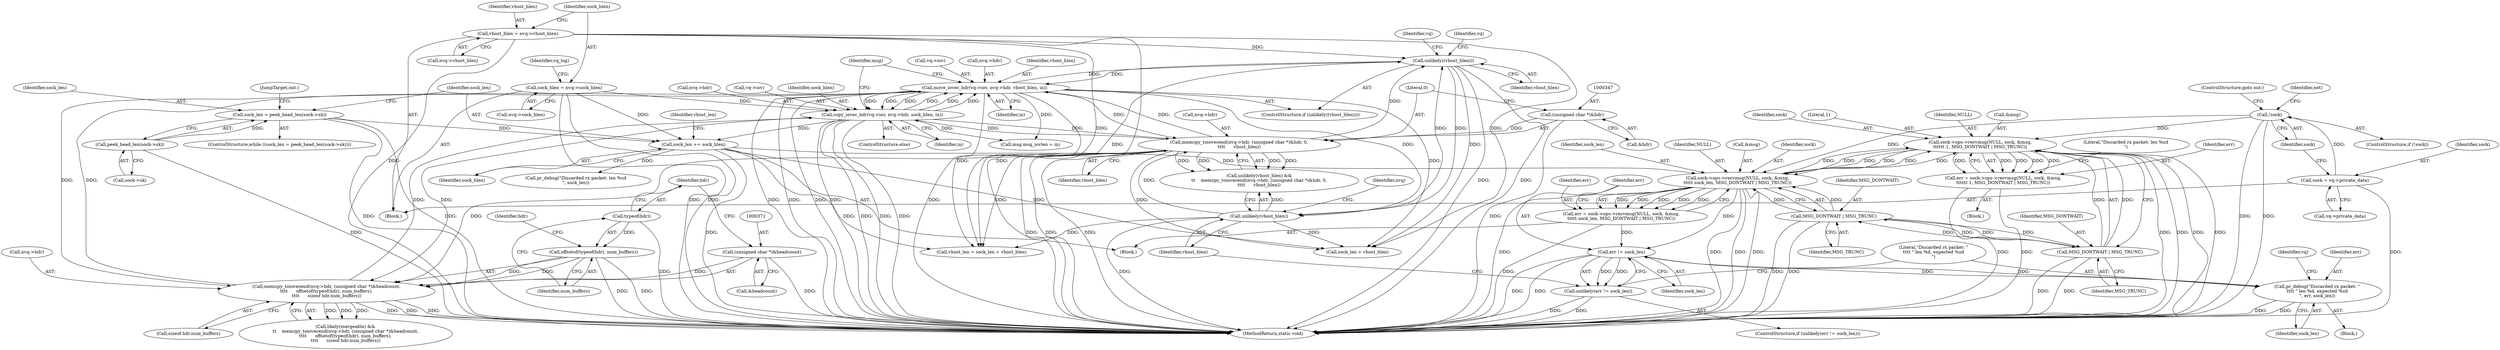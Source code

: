 digraph "0_linux_d8316f3991d207fe32881a9ac20241be8fa2bad0_0@API" {
"1000252" [label="(Call,sock->ops->recvmsg(NULL, sock, &msg,\n\t\t\t\t\t\t 1, MSG_DONTWAIT | MSG_TRUNC))"];
"1000315" [label="(Call,sock->ops->recvmsg(NULL, sock, &msg,\n\t\t\t\t\t sock_len, MSG_DONTWAIT | MSG_TRUNC))"];
"1000252" [label="(Call,sock->ops->recvmsg(NULL, sock, &msg,\n\t\t\t\t\t\t 1, MSG_DONTWAIT | MSG_TRUNC))"];
"1000158" [label="(Call,!sock)"];
"1000152" [label="(Call,sock = vq->private_data)"];
"1000258" [label="(Call,MSG_DONTWAIT | MSG_TRUNC)"];
"1000321" [label="(Call,MSG_DONTWAIT | MSG_TRUNC)"];
"1000207" [label="(Call,sock_len += sock_hlen)"];
"1000299" [label="(Call,copy_iovec_hdr(vq->iov, nvq->hdr, sock_hlen, in))"];
"1000289" [label="(Call,move_iovec_hdr(vq->iov, nvq->hdr, vhost_hlen, in))"];
"1000342" [label="(Call,memcpy_toiovecend(nvq->hdr, (unsigned char *)&hdr, 0,\n\t\t\t\t      vhost_hlen))"];
"1000346" [label="(Call,(unsigned char *)&hdr)"];
"1000340" [label="(Call,unlikely(vhost_hlen))"];
"1000287" [label="(Call,unlikely((vhost_hlen)))"];
"1000167" [label="(Call,vhost_hlen = nvq->vhost_hlen)"];
"1000366" [label="(Call,memcpy_toiovecend(nvq->hdr, (unsigned char *)&headcount,\n\t\t\t\t      offsetof(typeof(hdr), num_buffers),\n\t\t\t\t      sizeof hdr.num_buffers))"];
"1000370" [label="(Call,(unsigned char *)&headcount)"];
"1000374" [label="(Call,offsetof(typeof(hdr), num_buffers))"];
"1000375" [label="(Call,typeof(hdr))"];
"1000172" [label="(Call,sock_hlen = nvq->sock_hlen)"];
"1000200" [label="(Call,sock_len = peek_head_len(sock->sk))"];
"1000202" [label="(Call,peek_head_len(sock->sk))"];
"1000250" [label="(Call,err = sock->ops->recvmsg(NULL, sock, &msg,\n\t\t\t\t\t\t 1, MSG_DONTWAIT | MSG_TRUNC))"];
"1000313" [label="(Call,err = sock->ops->recvmsg(NULL, sock, &msg,\n\t\t\t\t\t sock_len, MSG_DONTWAIT | MSG_TRUNC))"];
"1000326" [label="(Call,err != sock_len)"];
"1000325" [label="(Call,unlikely(err != sock_len))"];
"1000330" [label="(Call,pr_debug(\"Discarded rx packet: \"\n\t\t\t\t \" len %d, expected %zd\n\", err, sock_len))"];
"1000340" [label="(Call,unlikely(vhost_hlen))"];
"1000172" [label="(Call,sock_hlen = nvq->sock_hlen)"];
"1000113" [label="(Block,)"];
"1000178" [label="(Identifier,vq_log)"];
"1000251" [label="(Identifier,err)"];
"1000314" [label="(Identifier,err)"];
"1000351" [label="(Identifier,vhost_hlen)"];
"1000378" [label="(Call,sizeof hdr.num_buffers)"];
"1000423" [label="(JumpTarget,out:)"];
"1000260" [label="(Identifier,MSG_TRUNC)"];
"1000212" [label="(Call,sock_len + vhost_hlen)"];
"1000253" [label="(Identifier,NULL)"];
"1000321" [label="(Call,MSG_DONTWAIT | MSG_TRUNC)"];
"1000262" [label="(Literal,\"Discarded rx packet: len %zd\n\")"];
"1000377" [label="(Identifier,num_buffers)"];
"1000154" [label="(Call,vq->private_data)"];
"1000320" [label="(Identifier,sock_len)"];
"1000152" [label="(Call,sock = vq->private_data)"];
"1000316" [label="(Identifier,NULL)"];
"1000367" [label="(Call,nvq->hdr)"];
"1000331" [label="(Literal,\"Discarded rx packet: \"\n\t\t\t\t \" len %d, expected %zd\n\")"];
"1000207" [label="(Call,sock_len += sock_hlen)"];
"1000289" [label="(Call,move_iovec_hdr(vq->iov, nvq->hdr, vhost_hlen, in))"];
"1000342" [label="(Call,memcpy_toiovecend(nvq->hdr, (unsigned char *)&hdr, 0,\n\t\t\t\t      vhost_hlen))"];
"1000313" [label="(Call,err = sock->ops->recvmsg(NULL, sock, &msg,\n\t\t\t\t\t sock_len, MSG_DONTWAIT | MSG_TRUNC))"];
"1000372" [label="(Call,&headcount)"];
"1000326" [label="(Call,err != sock_len)"];
"1000168" [label="(Identifier,vhost_hlen)"];
"1000429" [label="(MethodReturn,static void)"];
"1000375" [label="(Call,typeof(hdr))"];
"1000286" [label="(ControlStructure,if (unlikely((vhost_hlen))))"];
"1000315" [label="(Call,sock->ops->recvmsg(NULL, sock, &msg,\n\t\t\t\t\t sock_len, MSG_DONTWAIT | MSG_TRUNC))"];
"1000370" [label="(Call,(unsigned char *)&headcount)"];
"1000374" [label="(Call,offsetof(typeof(hdr), num_buffers))"];
"1000250" [label="(Call,err = sock->ops->recvmsg(NULL, sock, &msg,\n\t\t\t\t\t\t 1, MSG_DONTWAIT | MSG_TRUNC))"];
"1000203" [label="(Call,sock->sk)"];
"1000297" [label="(Identifier,in)"];
"1000350" [label="(Literal,0)"];
"1000328" [label="(Identifier,sock_len)"];
"1000327" [label="(Identifier,err)"];
"1000332" [label="(Identifier,err)"];
"1000333" [label="(Identifier,sock_len)"];
"1000206" [label="(Block,)"];
"1000318" [label="(Call,&msg)"];
"1000153" [label="(Identifier,sock)"];
"1000343" [label="(Call,nvq->hdr)"];
"1000158" [label="(Call,!sock)"];
"1000363" [label="(Call,likely(mergeable) &&\n\t\t    memcpy_toiovecend(nvq->hdr, (unsigned char *)&headcount,\n\t\t\t\t      offsetof(typeof(hdr), num_buffers),\n\t\t\t\t      sizeof hdr.num_buffers))"];
"1000335" [label="(Identifier,vq)"];
"1000380" [label="(Identifier,hdr)"];
"1000164" [label="(Identifier,net)"];
"1000324" [label="(ControlStructure,if (unlikely(err != sock_len)))"];
"1000325" [label="(Call,unlikely(err != sock_len))"];
"1000308" [label="(Call,msg.msg_iovlen = in)"];
"1000376" [label="(Identifier,hdr)"];
"1000209" [label="(Identifier,sock_hlen)"];
"1000200" [label="(Call,sock_len = peek_head_len(sock->sk))"];
"1000261" [label="(Call,pr_debug(\"Discarded rx packet: len %zd\n\", sock_len))"];
"1000307" [label="(Identifier,in)"];
"1000244" [label="(Block,)"];
"1000348" [label="(Call,&hdr)"];
"1000341" [label="(Identifier,vhost_hlen)"];
"1000300" [label="(Call,vq->iov)"];
"1000339" [label="(Call,unlikely(vhost_hlen) &&\n\t\t    memcpy_toiovecend(nvq->hdr, (unsigned char *)&hdr, 0,\n\t\t\t\t      vhost_hlen))"];
"1000293" [label="(Call,nvq->hdr)"];
"1000258" [label="(Call,MSG_DONTWAIT | MSG_TRUNC)"];
"1000306" [label="(Identifier,sock_hlen)"];
"1000160" [label="(ControlStructure,goto out;)"];
"1000301" [label="(Identifier,vq)"];
"1000346" [label="(Call,(unsigned char *)&hdr)"];
"1000208" [label="(Identifier,sock_len)"];
"1000322" [label="(Identifier,MSG_DONTWAIT)"];
"1000330" [label="(Call,pr_debug(\"Discarded rx packet: \"\n\t\t\t\t \" len %d, expected %zd\n\", err, sock_len))"];
"1000157" [label="(ControlStructure,if (!sock))"];
"1000211" [label="(Identifier,vhost_len)"];
"1000329" [label="(Block,)"];
"1000296" [label="(Identifier,vhost_hlen)"];
"1000317" [label="(Identifier,sock)"];
"1000255" [label="(Call,&msg)"];
"1000290" [label="(Call,vq->iov)"];
"1000201" [label="(Identifier,sock_len)"];
"1000291" [label="(Identifier,vq)"];
"1000299" [label="(Call,copy_iovec_hdr(vq->iov, nvq->hdr, sock_hlen, in))"];
"1000298" [label="(ControlStructure,else)"];
"1000310" [label="(Identifier,msg)"];
"1000303" [label="(Call,nvq->hdr)"];
"1000202" [label="(Call,peek_head_len(sock->sk))"];
"1000169" [label="(Call,nvq->vhost_hlen)"];
"1000259" [label="(Identifier,MSG_DONTWAIT)"];
"1000199" [label="(ControlStructure,while ((sock_len = peek_head_len(sock->sk))))"];
"1000323" [label="(Identifier,MSG_TRUNC)"];
"1000174" [label="(Call,nvq->sock_hlen)"];
"1000210" [label="(Call,vhost_len = sock_len + vhost_hlen)"];
"1000159" [label="(Identifier,sock)"];
"1000344" [label="(Identifier,nvq)"];
"1000252" [label="(Call,sock->ops->recvmsg(NULL, sock, &msg,\n\t\t\t\t\t\t 1, MSG_DONTWAIT | MSG_TRUNC))"];
"1000366" [label="(Call,memcpy_toiovecend(nvq->hdr, (unsigned char *)&headcount,\n\t\t\t\t      offsetof(typeof(hdr), num_buffers),\n\t\t\t\t      sizeof hdr.num_buffers))"];
"1000254" [label="(Identifier,sock)"];
"1000257" [label="(Literal,1)"];
"1000287" [label="(Call,unlikely((vhost_hlen)))"];
"1000173" [label="(Identifier,sock_hlen)"];
"1000167" [label="(Call,vhost_hlen = nvq->vhost_hlen)"];
"1000288" [label="(Identifier,vhost_hlen)"];
"1000252" -> "1000250"  [label="AST: "];
"1000252" -> "1000258"  [label="CFG: "];
"1000253" -> "1000252"  [label="AST: "];
"1000254" -> "1000252"  [label="AST: "];
"1000255" -> "1000252"  [label="AST: "];
"1000257" -> "1000252"  [label="AST: "];
"1000258" -> "1000252"  [label="AST: "];
"1000250" -> "1000252"  [label="CFG: "];
"1000252" -> "1000429"  [label="DDG: "];
"1000252" -> "1000429"  [label="DDG: "];
"1000252" -> "1000429"  [label="DDG: "];
"1000252" -> "1000429"  [label="DDG: "];
"1000252" -> "1000250"  [label="DDG: "];
"1000252" -> "1000250"  [label="DDG: "];
"1000252" -> "1000250"  [label="DDG: "];
"1000252" -> "1000250"  [label="DDG: "];
"1000252" -> "1000250"  [label="DDG: "];
"1000315" -> "1000252"  [label="DDG: "];
"1000315" -> "1000252"  [label="DDG: "];
"1000315" -> "1000252"  [label="DDG: "];
"1000158" -> "1000252"  [label="DDG: "];
"1000258" -> "1000252"  [label="DDG: "];
"1000258" -> "1000252"  [label="DDG: "];
"1000252" -> "1000315"  [label="DDG: "];
"1000252" -> "1000315"  [label="DDG: "];
"1000252" -> "1000315"  [label="DDG: "];
"1000315" -> "1000313"  [label="AST: "];
"1000315" -> "1000321"  [label="CFG: "];
"1000316" -> "1000315"  [label="AST: "];
"1000317" -> "1000315"  [label="AST: "];
"1000318" -> "1000315"  [label="AST: "];
"1000320" -> "1000315"  [label="AST: "];
"1000321" -> "1000315"  [label="AST: "];
"1000313" -> "1000315"  [label="CFG: "];
"1000315" -> "1000429"  [label="DDG: "];
"1000315" -> "1000429"  [label="DDG: "];
"1000315" -> "1000429"  [label="DDG: "];
"1000315" -> "1000429"  [label="DDG: "];
"1000315" -> "1000313"  [label="DDG: "];
"1000315" -> "1000313"  [label="DDG: "];
"1000315" -> "1000313"  [label="DDG: "];
"1000315" -> "1000313"  [label="DDG: "];
"1000315" -> "1000313"  [label="DDG: "];
"1000158" -> "1000315"  [label="DDG: "];
"1000207" -> "1000315"  [label="DDG: "];
"1000321" -> "1000315"  [label="DDG: "];
"1000321" -> "1000315"  [label="DDG: "];
"1000315" -> "1000326"  [label="DDG: "];
"1000158" -> "1000157"  [label="AST: "];
"1000158" -> "1000159"  [label="CFG: "];
"1000159" -> "1000158"  [label="AST: "];
"1000160" -> "1000158"  [label="CFG: "];
"1000164" -> "1000158"  [label="CFG: "];
"1000158" -> "1000429"  [label="DDG: "];
"1000158" -> "1000429"  [label="DDG: "];
"1000152" -> "1000158"  [label="DDG: "];
"1000152" -> "1000113"  [label="AST: "];
"1000152" -> "1000154"  [label="CFG: "];
"1000153" -> "1000152"  [label="AST: "];
"1000154" -> "1000152"  [label="AST: "];
"1000159" -> "1000152"  [label="CFG: "];
"1000152" -> "1000429"  [label="DDG: "];
"1000258" -> "1000260"  [label="CFG: "];
"1000259" -> "1000258"  [label="AST: "];
"1000260" -> "1000258"  [label="AST: "];
"1000258" -> "1000429"  [label="DDG: "];
"1000258" -> "1000429"  [label="DDG: "];
"1000321" -> "1000258"  [label="DDG: "];
"1000321" -> "1000258"  [label="DDG: "];
"1000258" -> "1000321"  [label="DDG: "];
"1000258" -> "1000321"  [label="DDG: "];
"1000321" -> "1000323"  [label="CFG: "];
"1000322" -> "1000321"  [label="AST: "];
"1000323" -> "1000321"  [label="AST: "];
"1000321" -> "1000429"  [label="DDG: "];
"1000321" -> "1000429"  [label="DDG: "];
"1000207" -> "1000206"  [label="AST: "];
"1000207" -> "1000209"  [label="CFG: "];
"1000208" -> "1000207"  [label="AST: "];
"1000209" -> "1000207"  [label="AST: "];
"1000211" -> "1000207"  [label="CFG: "];
"1000207" -> "1000429"  [label="DDG: "];
"1000299" -> "1000207"  [label="DDG: "];
"1000172" -> "1000207"  [label="DDG: "];
"1000200" -> "1000207"  [label="DDG: "];
"1000207" -> "1000210"  [label="DDG: "];
"1000207" -> "1000212"  [label="DDG: "];
"1000207" -> "1000261"  [label="DDG: "];
"1000299" -> "1000298"  [label="AST: "];
"1000299" -> "1000307"  [label="CFG: "];
"1000300" -> "1000299"  [label="AST: "];
"1000303" -> "1000299"  [label="AST: "];
"1000306" -> "1000299"  [label="AST: "];
"1000307" -> "1000299"  [label="AST: "];
"1000310" -> "1000299"  [label="CFG: "];
"1000299" -> "1000429"  [label="DDG: "];
"1000299" -> "1000429"  [label="DDG: "];
"1000299" -> "1000429"  [label="DDG: "];
"1000299" -> "1000429"  [label="DDG: "];
"1000299" -> "1000289"  [label="DDG: "];
"1000299" -> "1000289"  [label="DDG: "];
"1000299" -> "1000289"  [label="DDG: "];
"1000289" -> "1000299"  [label="DDG: "];
"1000289" -> "1000299"  [label="DDG: "];
"1000289" -> "1000299"  [label="DDG: "];
"1000342" -> "1000299"  [label="DDG: "];
"1000366" -> "1000299"  [label="DDG: "];
"1000172" -> "1000299"  [label="DDG: "];
"1000299" -> "1000308"  [label="DDG: "];
"1000299" -> "1000342"  [label="DDG: "];
"1000299" -> "1000366"  [label="DDG: "];
"1000289" -> "1000286"  [label="AST: "];
"1000289" -> "1000297"  [label="CFG: "];
"1000290" -> "1000289"  [label="AST: "];
"1000293" -> "1000289"  [label="AST: "];
"1000296" -> "1000289"  [label="AST: "];
"1000297" -> "1000289"  [label="AST: "];
"1000310" -> "1000289"  [label="CFG: "];
"1000289" -> "1000429"  [label="DDG: "];
"1000289" -> "1000429"  [label="DDG: "];
"1000289" -> "1000429"  [label="DDG: "];
"1000289" -> "1000429"  [label="DDG: "];
"1000289" -> "1000210"  [label="DDG: "];
"1000289" -> "1000212"  [label="DDG: "];
"1000289" -> "1000287"  [label="DDG: "];
"1000342" -> "1000289"  [label="DDG: "];
"1000366" -> "1000289"  [label="DDG: "];
"1000287" -> "1000289"  [label="DDG: "];
"1000289" -> "1000308"  [label="DDG: "];
"1000289" -> "1000340"  [label="DDG: "];
"1000289" -> "1000342"  [label="DDG: "];
"1000289" -> "1000366"  [label="DDG: "];
"1000342" -> "1000339"  [label="AST: "];
"1000342" -> "1000351"  [label="CFG: "];
"1000343" -> "1000342"  [label="AST: "];
"1000346" -> "1000342"  [label="AST: "];
"1000350" -> "1000342"  [label="AST: "];
"1000351" -> "1000342"  [label="AST: "];
"1000339" -> "1000342"  [label="CFG: "];
"1000342" -> "1000429"  [label="DDG: "];
"1000342" -> "1000429"  [label="DDG: "];
"1000342" -> "1000429"  [label="DDG: "];
"1000342" -> "1000210"  [label="DDG: "];
"1000342" -> "1000212"  [label="DDG: "];
"1000342" -> "1000287"  [label="DDG: "];
"1000342" -> "1000339"  [label="DDG: "];
"1000342" -> "1000339"  [label="DDG: "];
"1000342" -> "1000339"  [label="DDG: "];
"1000342" -> "1000339"  [label="DDG: "];
"1000346" -> "1000342"  [label="DDG: "];
"1000340" -> "1000342"  [label="DDG: "];
"1000342" -> "1000366"  [label="DDG: "];
"1000346" -> "1000348"  [label="CFG: "];
"1000347" -> "1000346"  [label="AST: "];
"1000348" -> "1000346"  [label="AST: "];
"1000350" -> "1000346"  [label="CFG: "];
"1000346" -> "1000429"  [label="DDG: "];
"1000340" -> "1000339"  [label="AST: "];
"1000340" -> "1000341"  [label="CFG: "];
"1000341" -> "1000340"  [label="AST: "];
"1000344" -> "1000340"  [label="CFG: "];
"1000339" -> "1000340"  [label="CFG: "];
"1000340" -> "1000429"  [label="DDG: "];
"1000340" -> "1000210"  [label="DDG: "];
"1000340" -> "1000212"  [label="DDG: "];
"1000340" -> "1000287"  [label="DDG: "];
"1000340" -> "1000339"  [label="DDG: "];
"1000287" -> "1000340"  [label="DDG: "];
"1000287" -> "1000286"  [label="AST: "];
"1000287" -> "1000288"  [label="CFG: "];
"1000288" -> "1000287"  [label="AST: "];
"1000291" -> "1000287"  [label="CFG: "];
"1000301" -> "1000287"  [label="CFG: "];
"1000287" -> "1000429"  [label="DDG: "];
"1000287" -> "1000429"  [label="DDG: "];
"1000287" -> "1000210"  [label="DDG: "];
"1000287" -> "1000212"  [label="DDG: "];
"1000167" -> "1000287"  [label="DDG: "];
"1000167" -> "1000113"  [label="AST: "];
"1000167" -> "1000169"  [label="CFG: "];
"1000168" -> "1000167"  [label="AST: "];
"1000169" -> "1000167"  [label="AST: "];
"1000173" -> "1000167"  [label="CFG: "];
"1000167" -> "1000429"  [label="DDG: "];
"1000167" -> "1000429"  [label="DDG: "];
"1000167" -> "1000210"  [label="DDG: "];
"1000167" -> "1000212"  [label="DDG: "];
"1000366" -> "1000363"  [label="AST: "];
"1000366" -> "1000378"  [label="CFG: "];
"1000367" -> "1000366"  [label="AST: "];
"1000370" -> "1000366"  [label="AST: "];
"1000374" -> "1000366"  [label="AST: "];
"1000378" -> "1000366"  [label="AST: "];
"1000363" -> "1000366"  [label="CFG: "];
"1000366" -> "1000429"  [label="DDG: "];
"1000366" -> "1000429"  [label="DDG: "];
"1000366" -> "1000429"  [label="DDG: "];
"1000366" -> "1000363"  [label="DDG: "];
"1000366" -> "1000363"  [label="DDG: "];
"1000366" -> "1000363"  [label="DDG: "];
"1000370" -> "1000366"  [label="DDG: "];
"1000374" -> "1000366"  [label="DDG: "];
"1000374" -> "1000366"  [label="DDG: "];
"1000370" -> "1000372"  [label="CFG: "];
"1000371" -> "1000370"  [label="AST: "];
"1000372" -> "1000370"  [label="AST: "];
"1000376" -> "1000370"  [label="CFG: "];
"1000370" -> "1000429"  [label="DDG: "];
"1000374" -> "1000377"  [label="CFG: "];
"1000375" -> "1000374"  [label="AST: "];
"1000377" -> "1000374"  [label="AST: "];
"1000380" -> "1000374"  [label="CFG: "];
"1000374" -> "1000429"  [label="DDG: "];
"1000374" -> "1000429"  [label="DDG: "];
"1000375" -> "1000374"  [label="DDG: "];
"1000375" -> "1000376"  [label="CFG: "];
"1000376" -> "1000375"  [label="AST: "];
"1000377" -> "1000375"  [label="CFG: "];
"1000375" -> "1000429"  [label="DDG: "];
"1000172" -> "1000113"  [label="AST: "];
"1000172" -> "1000174"  [label="CFG: "];
"1000173" -> "1000172"  [label="AST: "];
"1000174" -> "1000172"  [label="AST: "];
"1000178" -> "1000172"  [label="CFG: "];
"1000172" -> "1000429"  [label="DDG: "];
"1000172" -> "1000429"  [label="DDG: "];
"1000200" -> "1000199"  [label="AST: "];
"1000200" -> "1000202"  [label="CFG: "];
"1000201" -> "1000200"  [label="AST: "];
"1000202" -> "1000200"  [label="AST: "];
"1000208" -> "1000200"  [label="CFG: "];
"1000423" -> "1000200"  [label="CFG: "];
"1000200" -> "1000429"  [label="DDG: "];
"1000200" -> "1000429"  [label="DDG: "];
"1000202" -> "1000200"  [label="DDG: "];
"1000202" -> "1000203"  [label="CFG: "];
"1000203" -> "1000202"  [label="AST: "];
"1000202" -> "1000429"  [label="DDG: "];
"1000250" -> "1000244"  [label="AST: "];
"1000251" -> "1000250"  [label="AST: "];
"1000262" -> "1000250"  [label="CFG: "];
"1000250" -> "1000429"  [label="DDG: "];
"1000250" -> "1000429"  [label="DDG: "];
"1000313" -> "1000206"  [label="AST: "];
"1000314" -> "1000313"  [label="AST: "];
"1000327" -> "1000313"  [label="CFG: "];
"1000313" -> "1000429"  [label="DDG: "];
"1000313" -> "1000326"  [label="DDG: "];
"1000326" -> "1000325"  [label="AST: "];
"1000326" -> "1000328"  [label="CFG: "];
"1000327" -> "1000326"  [label="AST: "];
"1000328" -> "1000326"  [label="AST: "];
"1000325" -> "1000326"  [label="CFG: "];
"1000326" -> "1000429"  [label="DDG: "];
"1000326" -> "1000429"  [label="DDG: "];
"1000326" -> "1000325"  [label="DDG: "];
"1000326" -> "1000325"  [label="DDG: "];
"1000326" -> "1000330"  [label="DDG: "];
"1000326" -> "1000330"  [label="DDG: "];
"1000325" -> "1000324"  [label="AST: "];
"1000331" -> "1000325"  [label="CFG: "];
"1000341" -> "1000325"  [label="CFG: "];
"1000325" -> "1000429"  [label="DDG: "];
"1000325" -> "1000429"  [label="DDG: "];
"1000330" -> "1000329"  [label="AST: "];
"1000330" -> "1000333"  [label="CFG: "];
"1000331" -> "1000330"  [label="AST: "];
"1000332" -> "1000330"  [label="AST: "];
"1000333" -> "1000330"  [label="AST: "];
"1000335" -> "1000330"  [label="CFG: "];
"1000330" -> "1000429"  [label="DDG: "];
"1000330" -> "1000429"  [label="DDG: "];
}
